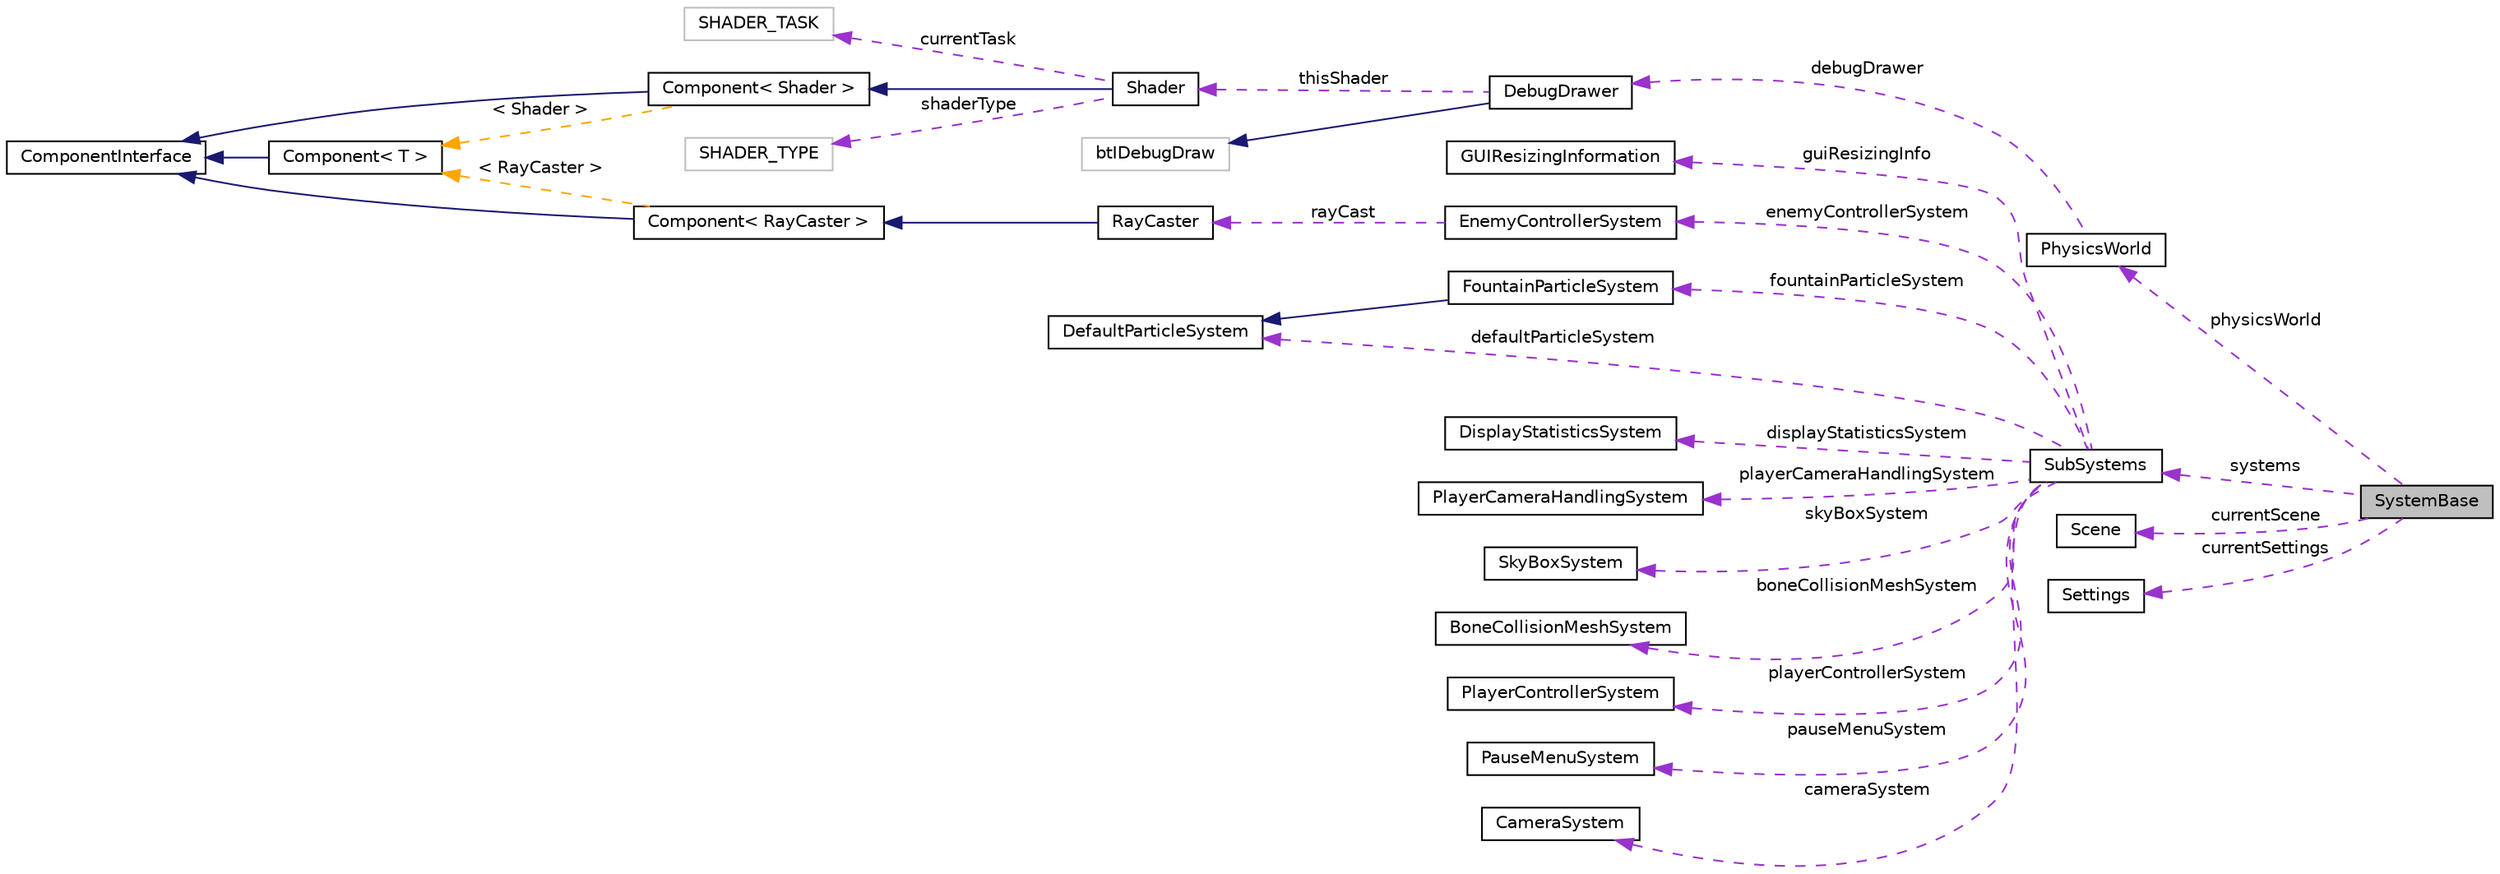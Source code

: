 digraph "SystemBase"
{
 // INTERACTIVE_SVG=YES
 // LATEX_PDF_SIZE
  edge [fontname="Helvetica",fontsize="10",labelfontname="Helvetica",labelfontsize="10"];
  node [fontname="Helvetica",fontsize="10",shape=record];
  rankdir="LR";
  Node1 [label="SystemBase",height=0.2,width=0.4,color="black", fillcolor="grey75", style="filled", fontcolor="black",tooltip=" "];
  Node2 -> Node1 [dir="back",color="darkorchid3",fontsize="10",style="dashed",label=" physicsWorld" ,fontname="Helvetica"];
  Node2 [label="PhysicsWorld",height=0.2,width=0.4,color="black", fillcolor="white", style="filled",URL="$d5/d44/class_physics_world.html",tooltip=" "];
  Node3 -> Node2 [dir="back",color="darkorchid3",fontsize="10",style="dashed",label=" debugDrawer" ,fontname="Helvetica"];
  Node3 [label="DebugDrawer",height=0.2,width=0.4,color="black", fillcolor="white", style="filled",URL="$d1/da2/class_debug_drawer.html",tooltip=" "];
  Node4 -> Node3 [dir="back",color="midnightblue",fontsize="10",style="solid",fontname="Helvetica"];
  Node4 [label="btIDebugDraw",height=0.2,width=0.4,color="grey75", fillcolor="white", style="filled",tooltip=" "];
  Node5 -> Node3 [dir="back",color="darkorchid3",fontsize="10",style="dashed",label=" thisShader" ,fontname="Helvetica"];
  Node5 [label="Shader",height=0.2,width=0.4,color="black", fillcolor="white", style="filled",URL="$d1/d51/class_shader.html",tooltip=" "];
  Node6 -> Node5 [dir="back",color="midnightblue",fontsize="10",style="solid",fontname="Helvetica"];
  Node6 [label="Component\< Shader \>",height=0.2,width=0.4,color="black", fillcolor="white", style="filled",URL="$d2/d00/class_component.html",tooltip=" "];
  Node7 -> Node6 [dir="back",color="midnightblue",fontsize="10",style="solid",fontname="Helvetica"];
  Node7 [label="ComponentInterface",height=0.2,width=0.4,color="black", fillcolor="white", style="filled",URL="$d5/d79/class_component_interface.html",tooltip=" "];
  Node8 -> Node6 [dir="back",color="orange",fontsize="10",style="dashed",label=" \< Shader \>" ,fontname="Helvetica"];
  Node8 [label="Component\< T \>",height=0.2,width=0.4,color="black", fillcolor="white", style="filled",URL="$d2/d00/class_component.html",tooltip=" "];
  Node7 -> Node8 [dir="back",color="midnightblue",fontsize="10",style="solid",fontname="Helvetica"];
  Node9 -> Node5 [dir="back",color="darkorchid3",fontsize="10",style="dashed",label=" shaderType" ,fontname="Helvetica"];
  Node9 [label="SHADER_TYPE",height=0.2,width=0.4,color="grey75", fillcolor="white", style="filled",tooltip=" "];
  Node10 -> Node5 [dir="back",color="darkorchid3",fontsize="10",style="dashed",label=" currentTask" ,fontname="Helvetica"];
  Node10 [label="SHADER_TASK",height=0.2,width=0.4,color="grey75", fillcolor="white", style="filled",tooltip=" "];
  Node11 -> Node1 [dir="back",color="darkorchid3",fontsize="10",style="dashed",label=" currentScene" ,fontname="Helvetica"];
  Node11 [label="Scene",height=0.2,width=0.4,color="black", fillcolor="white", style="filled",URL="$d6/db5/class_scene.html",tooltip=" "];
  Node12 -> Node1 [dir="back",color="darkorchid3",fontsize="10",style="dashed",label=" currentSettings" ,fontname="Helvetica"];
  Node12 [label="Settings",height=0.2,width=0.4,color="black", fillcolor="white", style="filled",URL="$db/d2b/class_settings.html",tooltip=" "];
  Node13 -> Node1 [dir="back",color="darkorchid3",fontsize="10",style="dashed",label=" systems" ,fontname="Helvetica"];
  Node13 [label="SubSystems",height=0.2,width=0.4,color="black", fillcolor="white", style="filled",URL="$d7/db2/struct_sub_systems.html",tooltip=" "];
  Node14 -> Node13 [dir="back",color="darkorchid3",fontsize="10",style="dashed",label=" fountainParticleSystem" ,fontname="Helvetica"];
  Node14 [label="FountainParticleSystem",height=0.2,width=0.4,color="black", fillcolor="white", style="filled",URL="$d3/dad/class_fountain_particle_system.html",tooltip=" "];
  Node15 -> Node14 [dir="back",color="midnightblue",fontsize="10",style="solid",fontname="Helvetica"];
  Node15 [label="DefaultParticleSystem",height=0.2,width=0.4,color="black", fillcolor="white", style="filled",URL="$df/d86/class_default_particle_system.html",tooltip=" "];
  Node16 -> Node13 [dir="back",color="darkorchid3",fontsize="10",style="dashed",label=" enemyControllerSystem" ,fontname="Helvetica"];
  Node16 [label="EnemyControllerSystem",height=0.2,width=0.4,color="black", fillcolor="white", style="filled",URL="$da/d3f/class_enemy_controller_system.html",tooltip=" "];
  Node17 -> Node16 [dir="back",color="darkorchid3",fontsize="10",style="dashed",label=" rayCast" ,fontname="Helvetica"];
  Node17 [label="RayCaster",height=0.2,width=0.4,color="black", fillcolor="white", style="filled",URL="$d3/dbc/class_ray_caster.html",tooltip=" "];
  Node18 -> Node17 [dir="back",color="midnightblue",fontsize="10",style="solid",fontname="Helvetica"];
  Node18 [label="Component\< RayCaster \>",height=0.2,width=0.4,color="black", fillcolor="white", style="filled",URL="$d2/d00/class_component.html",tooltip=" "];
  Node7 -> Node18 [dir="back",color="midnightblue",fontsize="10",style="solid",fontname="Helvetica"];
  Node8 -> Node18 [dir="back",color="orange",fontsize="10",style="dashed",label=" \< RayCaster \>" ,fontname="Helvetica"];
  Node19 -> Node13 [dir="back",color="darkorchid3",fontsize="10",style="dashed",label=" displayStatisticsSystem" ,fontname="Helvetica"];
  Node19 [label="DisplayStatisticsSystem",height=0.2,width=0.4,color="black", fillcolor="white", style="filled",URL="$d3/d85/class_display_statistics_system.html",tooltip=" "];
  Node20 -> Node13 [dir="back",color="darkorchid3",fontsize="10",style="dashed",label=" playerCameraHandlingSystem" ,fontname="Helvetica"];
  Node20 [label="PlayerCameraHandlingSystem",height=0.2,width=0.4,color="black", fillcolor="white", style="filled",URL="$d4/d4f/class_player_camera_handling_system.html",tooltip=" "];
  Node21 -> Node13 [dir="back",color="darkorchid3",fontsize="10",style="dashed",label=" skyBoxSystem" ,fontname="Helvetica"];
  Node21 [label="SkyBoxSystem",height=0.2,width=0.4,color="black", fillcolor="white", style="filled",URL="$d1/dce/class_sky_box_system.html",tooltip=" "];
  Node22 -> Node13 [dir="back",color="darkorchid3",fontsize="10",style="dashed",label=" boneCollisionMeshSystem" ,fontname="Helvetica"];
  Node22 [label="BoneCollisionMeshSystem",height=0.2,width=0.4,color="black", fillcolor="white", style="filled",URL="$df/dd7/class_bone_collision_mesh_system.html",tooltip=" "];
  Node23 -> Node13 [dir="back",color="darkorchid3",fontsize="10",style="dashed",label=" playerControllerSystem" ,fontname="Helvetica"];
  Node23 [label="PlayerControllerSystem",height=0.2,width=0.4,color="black", fillcolor="white", style="filled",URL="$d5/d50/class_player_controller_system.html",tooltip=" "];
  Node24 -> Node13 [dir="back",color="darkorchid3",fontsize="10",style="dashed",label=" pauseMenuSystem" ,fontname="Helvetica"];
  Node24 [label="PauseMenuSystem",height=0.2,width=0.4,color="black", fillcolor="white", style="filled",URL="$d7/dd6/class_pause_menu_system.html",tooltip=" "];
  Node25 -> Node13 [dir="back",color="darkorchid3",fontsize="10",style="dashed",label=" cameraSystem" ,fontname="Helvetica"];
  Node25 [label="CameraSystem",height=0.2,width=0.4,color="black", fillcolor="white", style="filled",URL="$d4/df8/class_camera_system.html",tooltip=" "];
  Node26 -> Node13 [dir="back",color="darkorchid3",fontsize="10",style="dashed",label=" guiResizingInfo" ,fontname="Helvetica"];
  Node26 [label="GUIResizingInformation",height=0.2,width=0.4,color="black", fillcolor="white", style="filled",URL="$d7/d06/class_g_u_i_resizing_information.html",tooltip=" "];
  Node15 -> Node13 [dir="back",color="darkorchid3",fontsize="10",style="dashed",label=" defaultParticleSystem" ,fontname="Helvetica"];
}
